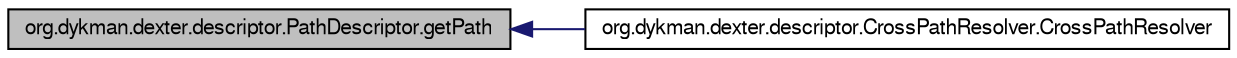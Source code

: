 digraph G
{
  bgcolor="transparent";
  edge [fontname="FreeSans",fontsize=10,labelfontname="FreeSans",labelfontsize=10];
  node [fontname="FreeSans",fontsize=10,shape=record];
  rankdir=LR;
  Node1 [label="org.dykman.dexter.descriptor.PathDescriptor.getPath",height=0.2,width=0.4,color="black", fillcolor="grey75", style="filled" fontcolor="black"];
  Node1 -> Node2 [dir=back,color="midnightblue",fontsize=10,style="solid",fontname="FreeSans"];
  Node2 [label="org.dykman.dexter.descriptor.CrossPathResolver.CrossPathResolver",height=0.2,width=0.4,color="black",URL="$classorg_1_1dykman_1_1dexter_1_1descriptor_1_1CrossPathResolver.html#8891b6e551ad1906a5fa29337e7db13f"];
}
